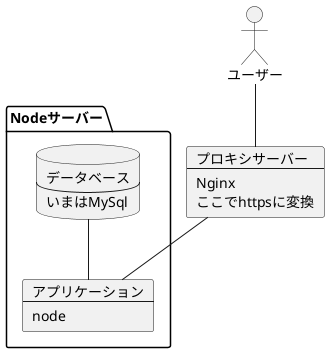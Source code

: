 @startuml
package Nodeサーバー{
    

    database db [
        データベース
        --
        いまはMySql
    ]

    card app[
        アプリケーション
        --
        node
    ]

    db -- app
}

card Nginx [
    プロキシサーバー
    --
    Nginx
    ここでhttpsに変換
]

actor ユーザー as user

Nginx -- app
user -- Nginx


@enduml